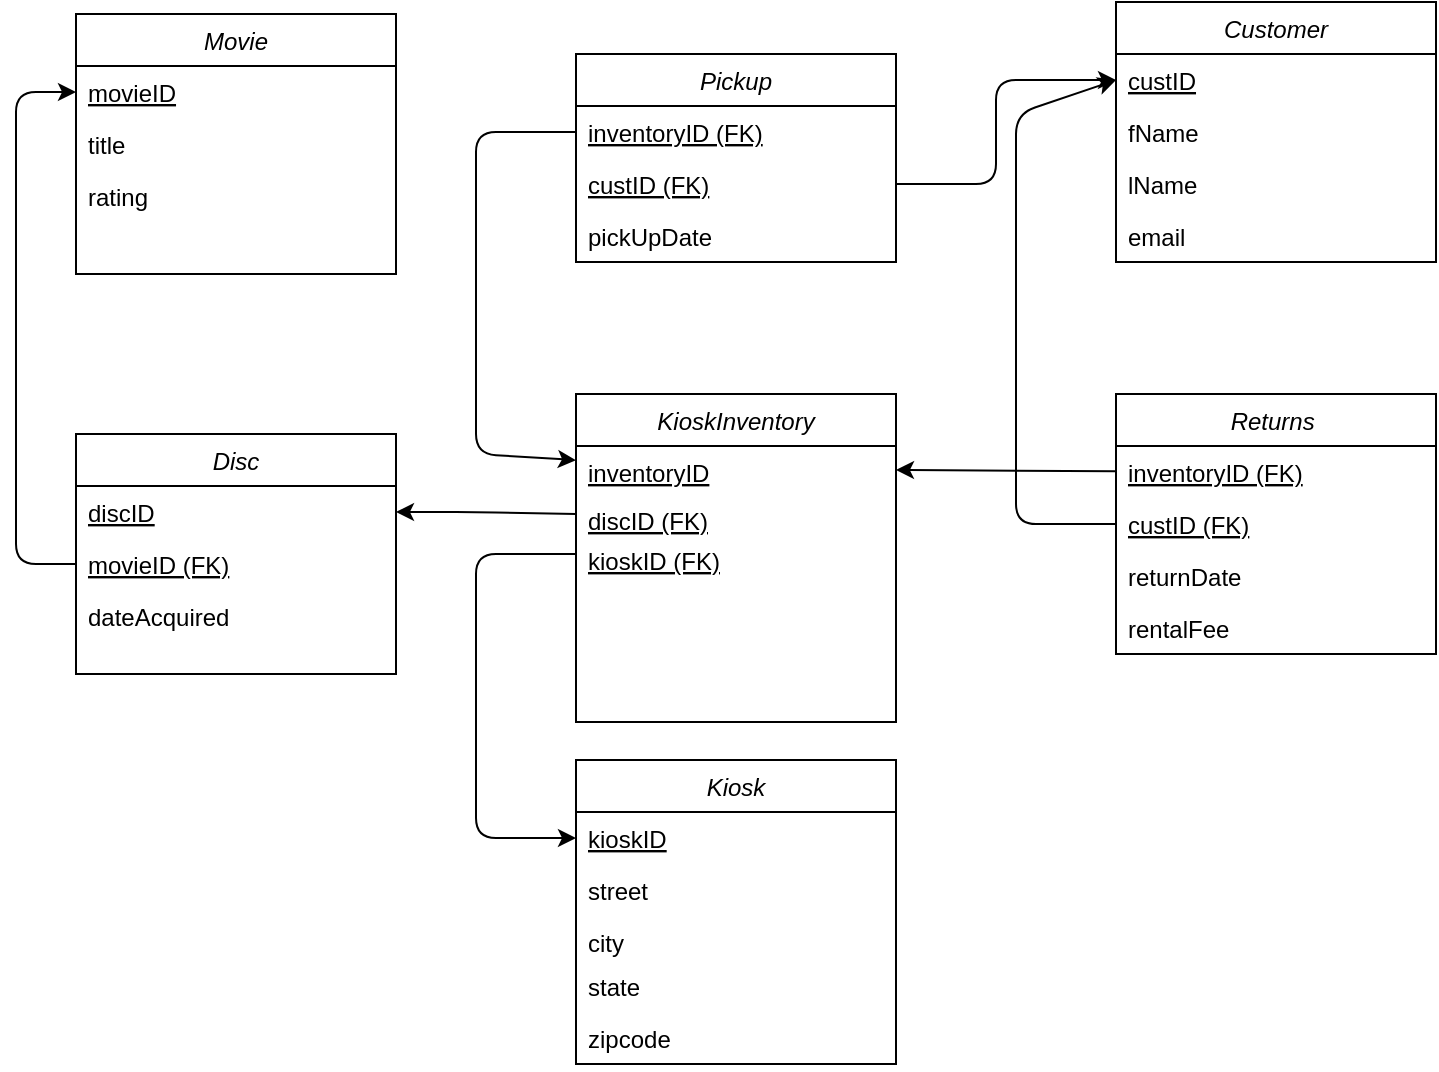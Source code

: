 <mxfile version="14.2.7" type="github">
  <diagram id="C5RBs43oDa-KdzZeNtuy" name="Page-1">
    <mxGraphModel dx="971" dy="383" grid="1" gridSize="10" guides="1" tooltips="1" connect="1" arrows="1" fold="1" page="1" pageScale="1" pageWidth="827" pageHeight="1169" math="0" shadow="0">
      <root>
        <mxCell id="WIyWlLk6GJQsqaUBKTNV-0" />
        <mxCell id="WIyWlLk6GJQsqaUBKTNV-1" parent="WIyWlLk6GJQsqaUBKTNV-0" />
        <mxCell id="zkfFHV4jXpPFQw0GAbJ--0" value="Movie" style="swimlane;fontStyle=2;align=center;verticalAlign=top;childLayout=stackLayout;horizontal=1;startSize=26;horizontalStack=0;resizeParent=1;resizeLast=0;collapsible=1;marginBottom=0;rounded=0;shadow=0;strokeWidth=1;" parent="WIyWlLk6GJQsqaUBKTNV-1" vertex="1">
          <mxGeometry x="40" y="60" width="160" height="130" as="geometry">
            <mxRectangle x="230" y="140" width="160" height="26" as="alternateBounds" />
          </mxGeometry>
        </mxCell>
        <mxCell id="zkfFHV4jXpPFQw0GAbJ--1" value="movieID" style="text;align=left;verticalAlign=top;spacingLeft=4;spacingRight=4;overflow=hidden;rotatable=0;points=[[0,0.5],[1,0.5]];portConstraint=eastwest;fontStyle=4" parent="zkfFHV4jXpPFQw0GAbJ--0" vertex="1">
          <mxGeometry y="26" width="160" height="26" as="geometry" />
        </mxCell>
        <mxCell id="zkfFHV4jXpPFQw0GAbJ--2" value="title" style="text;align=left;verticalAlign=top;spacingLeft=4;spacingRight=4;overflow=hidden;rotatable=0;points=[[0,0.5],[1,0.5]];portConstraint=eastwest;rounded=0;shadow=0;html=0;" parent="zkfFHV4jXpPFQw0GAbJ--0" vertex="1">
          <mxGeometry y="52" width="160" height="26" as="geometry" />
        </mxCell>
        <mxCell id="zkfFHV4jXpPFQw0GAbJ--3" value="rating" style="text;align=left;verticalAlign=top;spacingLeft=4;spacingRight=4;overflow=hidden;rotatable=0;points=[[0,0.5],[1,0.5]];portConstraint=eastwest;rounded=0;shadow=0;html=0;" parent="zkfFHV4jXpPFQw0GAbJ--0" vertex="1">
          <mxGeometry y="78" width="160" height="26" as="geometry" />
        </mxCell>
        <mxCell id="Q3zXgKyg38wtwwjrpGWI-0" value="KioskInventory" style="swimlane;fontStyle=2;align=center;verticalAlign=top;childLayout=stackLayout;horizontal=1;startSize=26;horizontalStack=0;resizeParent=1;resizeLast=0;collapsible=1;marginBottom=0;rounded=0;shadow=0;strokeWidth=1;" parent="WIyWlLk6GJQsqaUBKTNV-1" vertex="1">
          <mxGeometry x="290" y="250" width="160" height="164" as="geometry">
            <mxRectangle x="230" y="140" width="160" height="26" as="alternateBounds" />
          </mxGeometry>
        </mxCell>
        <mxCell id="Q3zXgKyg38wtwwjrpGWI-28" value="inventoryID" style="text;align=left;verticalAlign=top;spacingLeft=4;spacingRight=4;overflow=hidden;rotatable=0;points=[[0,0.5],[1,0.5]];portConstraint=eastwest;fontStyle=4" parent="Q3zXgKyg38wtwwjrpGWI-0" vertex="1">
          <mxGeometry y="26" width="160" height="24" as="geometry" />
        </mxCell>
        <mxCell id="Q3zXgKyg38wtwwjrpGWI-29" value="discID (FK)" style="text;align=left;verticalAlign=top;spacingLeft=4;spacingRight=4;overflow=hidden;rotatable=0;points=[[0,0.5],[1,0.5]];portConstraint=eastwest;fontStyle=4" parent="Q3zXgKyg38wtwwjrpGWI-0" vertex="1">
          <mxGeometry y="50" width="160" height="20" as="geometry" />
        </mxCell>
        <mxCell id="Q3zXgKyg38wtwwjrpGWI-1" value="kioskID (FK)&#xa;" style="text;align=left;verticalAlign=top;spacingLeft=4;spacingRight=4;overflow=hidden;rotatable=0;points=[[0,0.5],[1,0.5]];portConstraint=eastwest;fontStyle=4" parent="Q3zXgKyg38wtwwjrpGWI-0" vertex="1">
          <mxGeometry y="70" width="160" height="20" as="geometry" />
        </mxCell>
        <mxCell id="Q3zXgKyg38wtwwjrpGWI-4" value="Customer" style="swimlane;fontStyle=2;align=center;verticalAlign=top;childLayout=stackLayout;horizontal=1;startSize=26;horizontalStack=0;resizeParent=1;resizeLast=0;collapsible=1;marginBottom=0;rounded=0;shadow=0;strokeWidth=1;" parent="WIyWlLk6GJQsqaUBKTNV-1" vertex="1">
          <mxGeometry x="560" y="54" width="160" height="130" as="geometry">
            <mxRectangle x="230" y="140" width="160" height="26" as="alternateBounds" />
          </mxGeometry>
        </mxCell>
        <mxCell id="Q3zXgKyg38wtwwjrpGWI-5" value="custID" style="text;align=left;verticalAlign=top;spacingLeft=4;spacingRight=4;overflow=hidden;rotatable=0;points=[[0,0.5],[1,0.5]];portConstraint=eastwest;fontStyle=4" parent="Q3zXgKyg38wtwwjrpGWI-4" vertex="1">
          <mxGeometry y="26" width="160" height="26" as="geometry" />
        </mxCell>
        <mxCell id="Q3zXgKyg38wtwwjrpGWI-6" value="fName" style="text;align=left;verticalAlign=top;spacingLeft=4;spacingRight=4;overflow=hidden;rotatable=0;points=[[0,0.5],[1,0.5]];portConstraint=eastwest;rounded=0;shadow=0;html=0;" parent="Q3zXgKyg38wtwwjrpGWI-4" vertex="1">
          <mxGeometry y="52" width="160" height="26" as="geometry" />
        </mxCell>
        <mxCell id="Q3zXgKyg38wtwwjrpGWI-7" value="lName" style="text;align=left;verticalAlign=top;spacingLeft=4;spacingRight=4;overflow=hidden;rotatable=0;points=[[0,0.5],[1,0.5]];portConstraint=eastwest;rounded=0;shadow=0;html=0;" parent="Q3zXgKyg38wtwwjrpGWI-4" vertex="1">
          <mxGeometry y="78" width="160" height="26" as="geometry" />
        </mxCell>
        <mxCell id="Q3zXgKyg38wtwwjrpGWI-14" value="email" style="text;align=left;verticalAlign=top;spacingLeft=4;spacingRight=4;overflow=hidden;rotatable=0;points=[[0,0.5],[1,0.5]];portConstraint=eastwest;rounded=0;shadow=0;html=0;" parent="Q3zXgKyg38wtwwjrpGWI-4" vertex="1">
          <mxGeometry y="104" width="160" height="26" as="geometry" />
        </mxCell>
        <mxCell id="Q3zXgKyg38wtwwjrpGWI-8" value="Disc" style="swimlane;fontStyle=2;align=center;verticalAlign=top;childLayout=stackLayout;horizontal=1;startSize=26;horizontalStack=0;resizeParent=1;resizeLast=0;collapsible=1;marginBottom=0;rounded=0;shadow=0;strokeWidth=1;" parent="WIyWlLk6GJQsqaUBKTNV-1" vertex="1">
          <mxGeometry x="40" y="270" width="160" height="120" as="geometry">
            <mxRectangle x="230" y="140" width="160" height="26" as="alternateBounds" />
          </mxGeometry>
        </mxCell>
        <mxCell id="Q3zXgKyg38wtwwjrpGWI-9" value="discID" style="text;align=left;verticalAlign=top;spacingLeft=4;spacingRight=4;overflow=hidden;rotatable=0;points=[[0,0.5],[1,0.5]];portConstraint=eastwest;fontStyle=4" parent="Q3zXgKyg38wtwwjrpGWI-8" vertex="1">
          <mxGeometry y="26" width="160" height="26" as="geometry" />
        </mxCell>
        <mxCell id="Q3zXgKyg38wtwwjrpGWI-20" value="movieID (FK)" style="text;align=left;verticalAlign=top;spacingLeft=4;spacingRight=4;overflow=hidden;rotatable=0;points=[[0,0.5],[1,0.5]];portConstraint=eastwest;rounded=0;shadow=0;html=0;fontStyle=4" parent="Q3zXgKyg38wtwwjrpGWI-8" vertex="1">
          <mxGeometry y="52" width="160" height="26" as="geometry" />
        </mxCell>
        <mxCell id="Q3zXgKyg38wtwwjrpGWI-10" value="dateAcquired" style="text;align=left;verticalAlign=top;spacingLeft=4;spacingRight=4;overflow=hidden;rotatable=0;points=[[0,0.5],[1,0.5]];portConstraint=eastwest;rounded=0;shadow=0;html=0;" parent="Q3zXgKyg38wtwwjrpGWI-8" vertex="1">
          <mxGeometry y="78" width="160" height="26" as="geometry" />
        </mxCell>
        <mxCell id="Q3zXgKyg38wtwwjrpGWI-19" value="" style="endArrow=classic;html=1;exitX=0;exitY=0.5;exitDx=0;exitDy=0;" parent="WIyWlLk6GJQsqaUBKTNV-1" source="Q3zXgKyg38wtwwjrpGWI-20" target="zkfFHV4jXpPFQw0GAbJ--1" edge="1">
          <mxGeometry width="50" height="50" relative="1" as="geometry">
            <mxPoint x="40" y="177" as="sourcePoint" />
            <mxPoint x="490" y="180" as="targetPoint" />
            <Array as="points">
              <mxPoint x="10" y="335" />
              <mxPoint x="10" y="99" />
            </Array>
          </mxGeometry>
        </mxCell>
        <mxCell id="Q3zXgKyg38wtwwjrpGWI-21" value="Kiosk" style="swimlane;fontStyle=2;align=center;verticalAlign=top;childLayout=stackLayout;horizontal=1;startSize=26;horizontalStack=0;resizeParent=1;resizeLast=0;collapsible=1;marginBottom=0;rounded=0;shadow=0;strokeWidth=1;" parent="WIyWlLk6GJQsqaUBKTNV-1" vertex="1">
          <mxGeometry x="290" y="433" width="160" height="152" as="geometry">
            <mxRectangle x="230" y="140" width="160" height="26" as="alternateBounds" />
          </mxGeometry>
        </mxCell>
        <mxCell id="Q3zXgKyg38wtwwjrpGWI-22" value="kioskID" style="text;align=left;verticalAlign=top;spacingLeft=4;spacingRight=4;overflow=hidden;rotatable=0;points=[[0,0.5],[1,0.5]];portConstraint=eastwest;fontStyle=4" parent="Q3zXgKyg38wtwwjrpGWI-21" vertex="1">
          <mxGeometry y="26" width="160" height="26" as="geometry" />
        </mxCell>
        <mxCell id="Q3zXgKyg38wtwwjrpGWI-23" value="street" style="text;align=left;verticalAlign=top;spacingLeft=4;spacingRight=4;overflow=hidden;rotatable=0;points=[[0,0.5],[1,0.5]];portConstraint=eastwest;rounded=0;shadow=0;html=0;" parent="Q3zXgKyg38wtwwjrpGWI-21" vertex="1">
          <mxGeometry y="52" width="160" height="26" as="geometry" />
        </mxCell>
        <mxCell id="Q3zXgKyg38wtwwjrpGWI-24" value="city" style="text;align=left;verticalAlign=top;spacingLeft=4;spacingRight=4;overflow=hidden;rotatable=0;points=[[0,0.5],[1,0.5]];portConstraint=eastwest;rounded=0;shadow=0;html=0;" parent="Q3zXgKyg38wtwwjrpGWI-21" vertex="1">
          <mxGeometry y="78" width="160" height="22" as="geometry" />
        </mxCell>
        <mxCell id="Q3zXgKyg38wtwwjrpGWI-25" value="state" style="text;align=left;verticalAlign=top;spacingLeft=4;spacingRight=4;overflow=hidden;rotatable=0;points=[[0,0.5],[1,0.5]];portConstraint=eastwest;rounded=0;shadow=0;html=0;" parent="Q3zXgKyg38wtwwjrpGWI-21" vertex="1">
          <mxGeometry y="100" width="160" height="26" as="geometry" />
        </mxCell>
        <mxCell id="Q3zXgKyg38wtwwjrpGWI-26" value="zipcode" style="text;align=left;verticalAlign=top;spacingLeft=4;spacingRight=4;overflow=hidden;rotatable=0;points=[[0,0.5],[1,0.5]];portConstraint=eastwest;rounded=0;shadow=0;html=0;" parent="Q3zXgKyg38wtwwjrpGWI-21" vertex="1">
          <mxGeometry y="126" width="160" height="26" as="geometry" />
        </mxCell>
        <mxCell id="Q3zXgKyg38wtwwjrpGWI-30" value="" style="endArrow=classic;html=1;entryX=1;entryY=0.5;entryDx=0;entryDy=0;exitX=0;exitY=0.5;exitDx=0;exitDy=0;" parent="WIyWlLk6GJQsqaUBKTNV-1" source="Q3zXgKyg38wtwwjrpGWI-29" target="Q3zXgKyg38wtwwjrpGWI-9" edge="1">
          <mxGeometry width="50" height="50" relative="1" as="geometry">
            <mxPoint x="450" y="290" as="sourcePoint" />
            <mxPoint x="500" y="240" as="targetPoint" />
            <Array as="points">
              <mxPoint x="240" y="309" />
            </Array>
          </mxGeometry>
        </mxCell>
        <mxCell id="Q3zXgKyg38wtwwjrpGWI-31" value="" style="endArrow=classic;html=1;exitX=0;exitY=0.5;exitDx=0;exitDy=0;entryX=0;entryY=0.5;entryDx=0;entryDy=0;" parent="WIyWlLk6GJQsqaUBKTNV-1" source="Q3zXgKyg38wtwwjrpGWI-1" target="Q3zXgKyg38wtwwjrpGWI-22" edge="1">
          <mxGeometry width="50" height="50" relative="1" as="geometry">
            <mxPoint x="450" y="290" as="sourcePoint" />
            <mxPoint x="500" y="240" as="targetPoint" />
            <Array as="points">
              <mxPoint x="240" y="330" />
              <mxPoint x="240" y="472" />
            </Array>
          </mxGeometry>
        </mxCell>
        <mxCell id="Q3zXgKyg38wtwwjrpGWI-32" value="Pickup" style="swimlane;fontStyle=2;align=center;verticalAlign=top;childLayout=stackLayout;horizontal=1;startSize=26;horizontalStack=0;resizeParent=1;resizeLast=0;collapsible=1;marginBottom=0;rounded=0;shadow=0;strokeWidth=1;" parent="WIyWlLk6GJQsqaUBKTNV-1" vertex="1">
          <mxGeometry x="290" y="80" width="160" height="104" as="geometry">
            <mxRectangle x="230" y="140" width="160" height="26" as="alternateBounds" />
          </mxGeometry>
        </mxCell>
        <mxCell id="Q3zXgKyg38wtwwjrpGWI-33" value="inventoryID (FK)" style="text;align=left;verticalAlign=top;spacingLeft=4;spacingRight=4;overflow=hidden;rotatable=0;points=[[0,0.5],[1,0.5]];portConstraint=eastwest;fontStyle=4" parent="Q3zXgKyg38wtwwjrpGWI-32" vertex="1">
          <mxGeometry y="26" width="160" height="26" as="geometry" />
        </mxCell>
        <mxCell id="Q3zXgKyg38wtwwjrpGWI-34" value="custID (FK)" style="text;align=left;verticalAlign=top;spacingLeft=4;spacingRight=4;overflow=hidden;rotatable=0;points=[[0,0.5],[1,0.5]];portConstraint=eastwest;rounded=0;shadow=0;html=0;fontStyle=4" parent="Q3zXgKyg38wtwwjrpGWI-32" vertex="1">
          <mxGeometry y="52" width="160" height="26" as="geometry" />
        </mxCell>
        <mxCell id="Q3zXgKyg38wtwwjrpGWI-35" value="pickUpDate" style="text;align=left;verticalAlign=top;spacingLeft=4;spacingRight=4;overflow=hidden;rotatable=0;points=[[0,0.5],[1,0.5]];portConstraint=eastwest;rounded=0;shadow=0;html=0;" parent="Q3zXgKyg38wtwwjrpGWI-32" vertex="1">
          <mxGeometry y="78" width="160" height="26" as="geometry" />
        </mxCell>
        <mxCell id="Q3zXgKyg38wtwwjrpGWI-37" value="" style="endArrow=classic;html=1;exitX=0;exitY=0.5;exitDx=0;exitDy=0;" parent="WIyWlLk6GJQsqaUBKTNV-1" source="Q3zXgKyg38wtwwjrpGWI-33" target="Q3zXgKyg38wtwwjrpGWI-28" edge="1">
          <mxGeometry width="50" height="50" relative="1" as="geometry">
            <mxPoint x="450" y="200" as="sourcePoint" />
            <mxPoint x="500" y="150" as="targetPoint" />
            <Array as="points">
              <mxPoint x="240" y="119" />
              <mxPoint x="240" y="280" />
            </Array>
          </mxGeometry>
        </mxCell>
        <mxCell id="Q3zXgKyg38wtwwjrpGWI-38" value="" style="endArrow=classic;html=1;entryX=0;entryY=0.5;entryDx=0;entryDy=0;" parent="WIyWlLk6GJQsqaUBKTNV-1" target="Q3zXgKyg38wtwwjrpGWI-5" edge="1">
          <mxGeometry width="50" height="50" relative="1" as="geometry">
            <mxPoint x="450" y="145" as="sourcePoint" />
            <mxPoint x="520" y="200" as="targetPoint" />
            <Array as="points">
              <mxPoint x="500" y="145" />
              <mxPoint x="500" y="93" />
            </Array>
          </mxGeometry>
        </mxCell>
        <mxCell id="Q3zXgKyg38wtwwjrpGWI-39" value="Returns " style="swimlane;fontStyle=2;align=center;verticalAlign=top;childLayout=stackLayout;horizontal=1;startSize=26;horizontalStack=0;resizeParent=1;resizeLast=0;collapsible=1;marginBottom=0;rounded=0;shadow=0;strokeWidth=1;" parent="WIyWlLk6GJQsqaUBKTNV-1" vertex="1">
          <mxGeometry x="560" y="250" width="160" height="130" as="geometry">
            <mxRectangle x="230" y="140" width="160" height="26" as="alternateBounds" />
          </mxGeometry>
        </mxCell>
        <mxCell id="Q3zXgKyg38wtwwjrpGWI-40" value="inventoryID (FK)" style="text;align=left;verticalAlign=top;spacingLeft=4;spacingRight=4;overflow=hidden;rotatable=0;points=[[0,0.5],[1,0.5]];portConstraint=eastwest;fontStyle=4" parent="Q3zXgKyg38wtwwjrpGWI-39" vertex="1">
          <mxGeometry y="26" width="160" height="26" as="geometry" />
        </mxCell>
        <mxCell id="Q3zXgKyg38wtwwjrpGWI-41" value="custID (FK)" style="text;align=left;verticalAlign=top;spacingLeft=4;spacingRight=4;overflow=hidden;rotatable=0;points=[[0,0.5],[1,0.5]];portConstraint=eastwest;rounded=0;shadow=0;html=0;fontStyle=4" parent="Q3zXgKyg38wtwwjrpGWI-39" vertex="1">
          <mxGeometry y="52" width="160" height="26" as="geometry" />
        </mxCell>
        <mxCell id="Q3zXgKyg38wtwwjrpGWI-42" value="returnDate&#xa;" style="text;align=left;verticalAlign=top;spacingLeft=4;spacingRight=4;overflow=hidden;rotatable=0;points=[[0,0.5],[1,0.5]];portConstraint=eastwest;rounded=0;shadow=0;html=0;" parent="Q3zXgKyg38wtwwjrpGWI-39" vertex="1">
          <mxGeometry y="78" width="160" height="26" as="geometry" />
        </mxCell>
        <mxCell id="Q3zXgKyg38wtwwjrpGWI-43" value="rentalFee" style="text;align=left;verticalAlign=top;spacingLeft=4;spacingRight=4;overflow=hidden;rotatable=0;points=[[0,0.5],[1,0.5]];portConstraint=eastwest;rounded=0;shadow=0;html=0;" parent="Q3zXgKyg38wtwwjrpGWI-39" vertex="1">
          <mxGeometry y="104" width="160" height="26" as="geometry" />
        </mxCell>
        <mxCell id="Q3zXgKyg38wtwwjrpGWI-46" value="" style="endArrow=classic;html=1;exitX=0;exitY=0.5;exitDx=0;exitDy=0;entryX=0;entryY=0.5;entryDx=0;entryDy=0;" parent="WIyWlLk6GJQsqaUBKTNV-1" source="Q3zXgKyg38wtwwjrpGWI-41" target="Q3zXgKyg38wtwwjrpGWI-5" edge="1">
          <mxGeometry width="50" height="50" relative="1" as="geometry">
            <mxPoint x="450" y="270" as="sourcePoint" />
            <mxPoint x="520" y="100" as="targetPoint" />
            <Array as="points">
              <mxPoint x="510" y="315" />
              <mxPoint x="510" y="110" />
            </Array>
          </mxGeometry>
        </mxCell>
        <mxCell id="Q3zXgKyg38wtwwjrpGWI-47" value="" style="endArrow=classic;html=1;entryX=1;entryY=0.5;entryDx=0;entryDy=0;" parent="WIyWlLk6GJQsqaUBKTNV-1" source="Q3zXgKyg38wtwwjrpGWI-40" target="Q3zXgKyg38wtwwjrpGWI-28" edge="1">
          <mxGeometry width="50" height="50" relative="1" as="geometry">
            <mxPoint x="450" y="270" as="sourcePoint" />
            <mxPoint x="500" y="220" as="targetPoint" />
          </mxGeometry>
        </mxCell>
      </root>
    </mxGraphModel>
  </diagram>
</mxfile>
